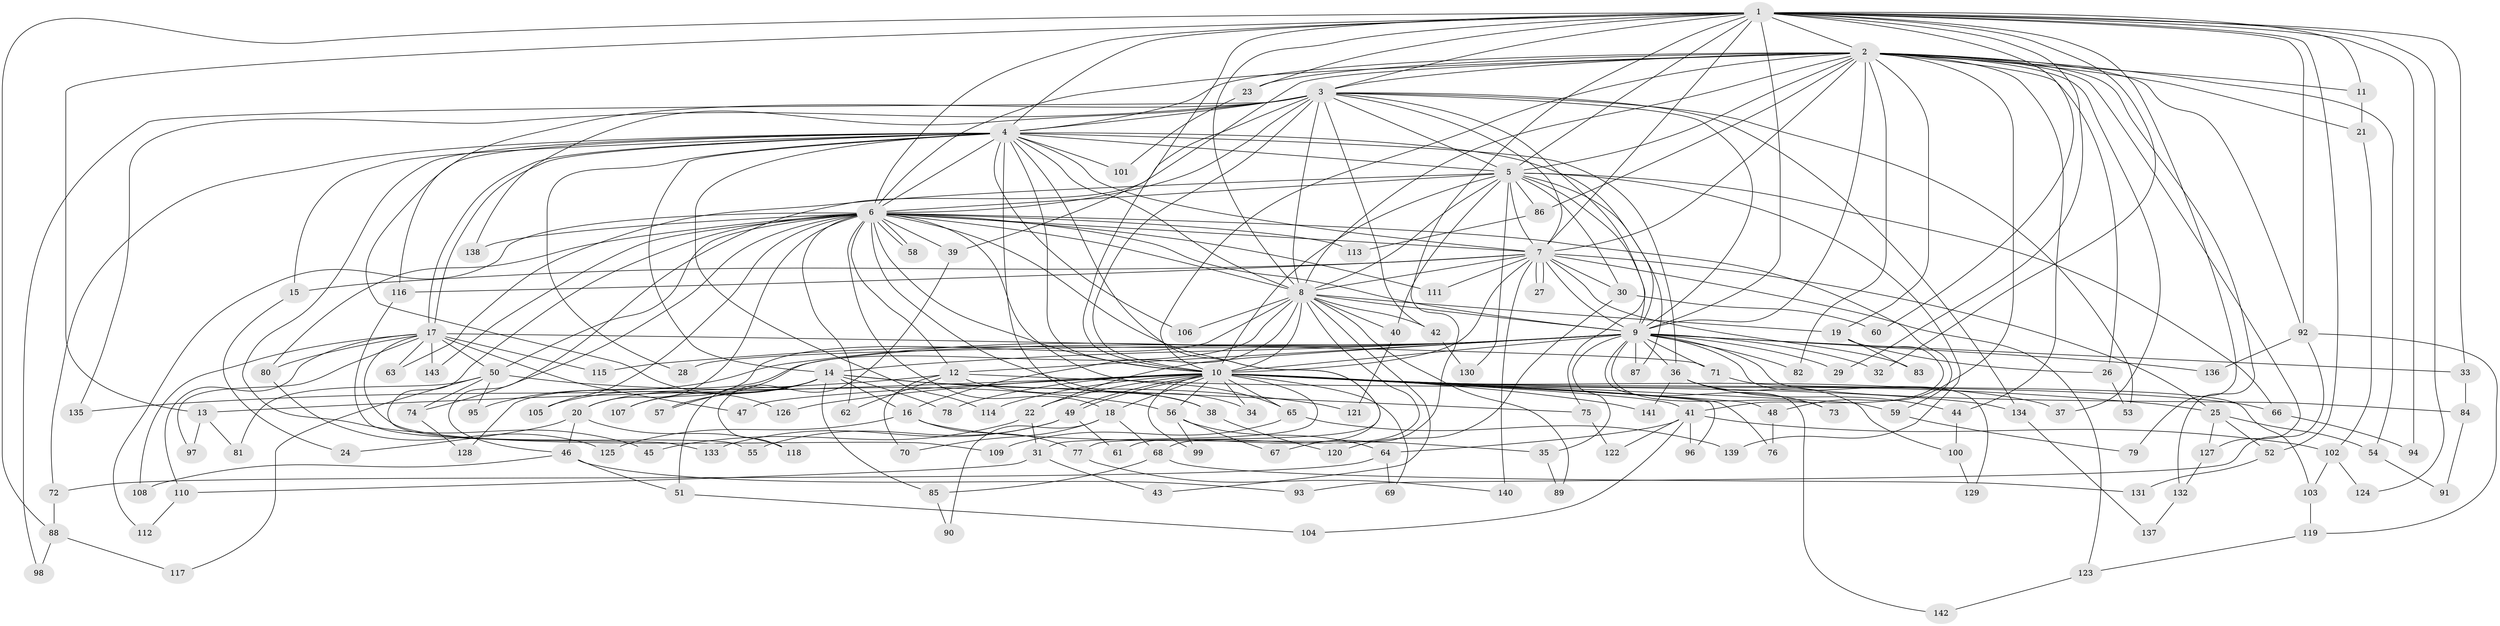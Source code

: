 // Generated by graph-tools (version 1.1) at 2025/10/02/27/25 16:10:59]
// undirected, 143 vertices, 311 edges
graph export_dot {
graph [start="1"]
  node [color=gray90,style=filled];
  1;
  2;
  3;
  4;
  5;
  6;
  7;
  8;
  9;
  10;
  11;
  12;
  13;
  14;
  15;
  16;
  17;
  18;
  19;
  20;
  21;
  22;
  23;
  24;
  25;
  26;
  27;
  28;
  29;
  30;
  31;
  32;
  33;
  34;
  35;
  36;
  37;
  38;
  39;
  40;
  41;
  42;
  43;
  44;
  45;
  46;
  47;
  48;
  49;
  50;
  51;
  52;
  53;
  54;
  55;
  56;
  57;
  58;
  59;
  60;
  61;
  62;
  63;
  64;
  65;
  66;
  67;
  68;
  69;
  70;
  71;
  72;
  73;
  74;
  75;
  76;
  77;
  78;
  79;
  80;
  81;
  82;
  83;
  84;
  85;
  86;
  87;
  88;
  89;
  90;
  91;
  92;
  93;
  94;
  95;
  96;
  97;
  98;
  99;
  100;
  101;
  102;
  103;
  104;
  105;
  106;
  107;
  108;
  109;
  110;
  111;
  112;
  113;
  114;
  115;
  116;
  117;
  118;
  119;
  120;
  121;
  122;
  123;
  124;
  125;
  126;
  127;
  128;
  129;
  130;
  131;
  132;
  133;
  134;
  135;
  136;
  137;
  138;
  139;
  140;
  141;
  142;
  143;
  1 -- 2;
  1 -- 3;
  1 -- 4;
  1 -- 5;
  1 -- 6;
  1 -- 7;
  1 -- 8;
  1 -- 9;
  1 -- 10;
  1 -- 11;
  1 -- 13;
  1 -- 23;
  1 -- 29;
  1 -- 32;
  1 -- 33;
  1 -- 52;
  1 -- 60;
  1 -- 67;
  1 -- 79;
  1 -- 88;
  1 -- 92;
  1 -- 94;
  1 -- 124;
  2 -- 3;
  2 -- 4;
  2 -- 5;
  2 -- 6;
  2 -- 7;
  2 -- 8;
  2 -- 9;
  2 -- 10;
  2 -- 11;
  2 -- 19;
  2 -- 21;
  2 -- 23;
  2 -- 26;
  2 -- 37;
  2 -- 39;
  2 -- 44;
  2 -- 48;
  2 -- 54;
  2 -- 82;
  2 -- 86;
  2 -- 92;
  2 -- 127;
  2 -- 132;
  3 -- 4;
  3 -- 5;
  3 -- 6;
  3 -- 7;
  3 -- 8;
  3 -- 9;
  3 -- 10;
  3 -- 42;
  3 -- 46;
  3 -- 53;
  3 -- 75;
  3 -- 98;
  3 -- 126;
  3 -- 134;
  3 -- 135;
  3 -- 138;
  4 -- 5;
  4 -- 6;
  4 -- 7;
  4 -- 8;
  4 -- 9;
  4 -- 10;
  4 -- 14;
  4 -- 15;
  4 -- 17;
  4 -- 17;
  4 -- 28;
  4 -- 36;
  4 -- 38;
  4 -- 45;
  4 -- 72;
  4 -- 77;
  4 -- 101;
  4 -- 106;
  4 -- 114;
  4 -- 116;
  5 -- 6;
  5 -- 7;
  5 -- 8;
  5 -- 9;
  5 -- 10;
  5 -- 30;
  5 -- 40;
  5 -- 63;
  5 -- 66;
  5 -- 86;
  5 -- 87;
  5 -- 130;
  5 -- 139;
  6 -- 7;
  6 -- 8;
  6 -- 9;
  6 -- 10;
  6 -- 12;
  6 -- 18;
  6 -- 20;
  6 -- 34;
  6 -- 39;
  6 -- 50;
  6 -- 55;
  6 -- 58;
  6 -- 58;
  6 -- 59;
  6 -- 61;
  6 -- 62;
  6 -- 65;
  6 -- 74;
  6 -- 80;
  6 -- 105;
  6 -- 111;
  6 -- 112;
  6 -- 113;
  6 -- 138;
  6 -- 143;
  7 -- 8;
  7 -- 9;
  7 -- 10;
  7 -- 15;
  7 -- 25;
  7 -- 27;
  7 -- 27;
  7 -- 30;
  7 -- 83;
  7 -- 111;
  7 -- 116;
  7 -- 123;
  7 -- 140;
  8 -- 9;
  8 -- 10;
  8 -- 16;
  8 -- 19;
  8 -- 40;
  8 -- 42;
  8 -- 43;
  8 -- 57;
  8 -- 68;
  8 -- 89;
  8 -- 106;
  8 -- 107;
  9 -- 10;
  9 -- 12;
  9 -- 14;
  9 -- 22;
  9 -- 28;
  9 -- 29;
  9 -- 32;
  9 -- 33;
  9 -- 35;
  9 -- 36;
  9 -- 71;
  9 -- 73;
  9 -- 82;
  9 -- 84;
  9 -- 87;
  9 -- 95;
  9 -- 115;
  9 -- 128;
  9 -- 129;
  9 -- 136;
  9 -- 142;
  10 -- 13;
  10 -- 18;
  10 -- 22;
  10 -- 25;
  10 -- 31;
  10 -- 34;
  10 -- 37;
  10 -- 41;
  10 -- 47;
  10 -- 48;
  10 -- 49;
  10 -- 49;
  10 -- 56;
  10 -- 59;
  10 -- 65;
  10 -- 66;
  10 -- 69;
  10 -- 76;
  10 -- 78;
  10 -- 96;
  10 -- 99;
  10 -- 114;
  10 -- 126;
  10 -- 141;
  11 -- 21;
  12 -- 38;
  12 -- 62;
  12 -- 70;
  12 -- 134;
  12 -- 135;
  13 -- 81;
  13 -- 97;
  14 -- 16;
  14 -- 20;
  14 -- 51;
  14 -- 57;
  14 -- 75;
  14 -- 78;
  14 -- 85;
  14 -- 105;
  14 -- 107;
  14 -- 121;
  15 -- 24;
  16 -- 35;
  16 -- 77;
  16 -- 125;
  17 -- 47;
  17 -- 50;
  17 -- 63;
  17 -- 71;
  17 -- 80;
  17 -- 97;
  17 -- 108;
  17 -- 109;
  17 -- 110;
  17 -- 115;
  17 -- 143;
  18 -- 68;
  18 -- 70;
  18 -- 90;
  19 -- 26;
  19 -- 41;
  19 -- 83;
  20 -- 24;
  20 -- 46;
  20 -- 118;
  21 -- 102;
  22 -- 31;
  22 -- 45;
  23 -- 101;
  25 -- 52;
  25 -- 54;
  25 -- 127;
  26 -- 53;
  30 -- 60;
  30 -- 120;
  31 -- 43;
  31 -- 110;
  33 -- 84;
  35 -- 89;
  36 -- 44;
  36 -- 73;
  36 -- 100;
  36 -- 141;
  38 -- 120;
  39 -- 118;
  40 -- 121;
  41 -- 64;
  41 -- 96;
  41 -- 102;
  41 -- 104;
  41 -- 122;
  42 -- 130;
  44 -- 100;
  46 -- 51;
  46 -- 93;
  46 -- 108;
  48 -- 76;
  49 -- 55;
  49 -- 61;
  49 -- 133;
  50 -- 56;
  50 -- 74;
  50 -- 81;
  50 -- 95;
  50 -- 117;
  51 -- 104;
  52 -- 131;
  54 -- 91;
  56 -- 64;
  56 -- 67;
  56 -- 99;
  59 -- 79;
  64 -- 69;
  64 -- 72;
  65 -- 109;
  65 -- 139;
  66 -- 94;
  68 -- 85;
  68 -- 131;
  71 -- 103;
  72 -- 88;
  74 -- 128;
  75 -- 122;
  77 -- 140;
  80 -- 125;
  84 -- 91;
  85 -- 90;
  86 -- 113;
  88 -- 98;
  88 -- 117;
  92 -- 93;
  92 -- 119;
  92 -- 136;
  100 -- 129;
  102 -- 103;
  102 -- 124;
  103 -- 119;
  110 -- 112;
  116 -- 133;
  119 -- 123;
  123 -- 142;
  127 -- 132;
  132 -- 137;
  134 -- 137;
}
